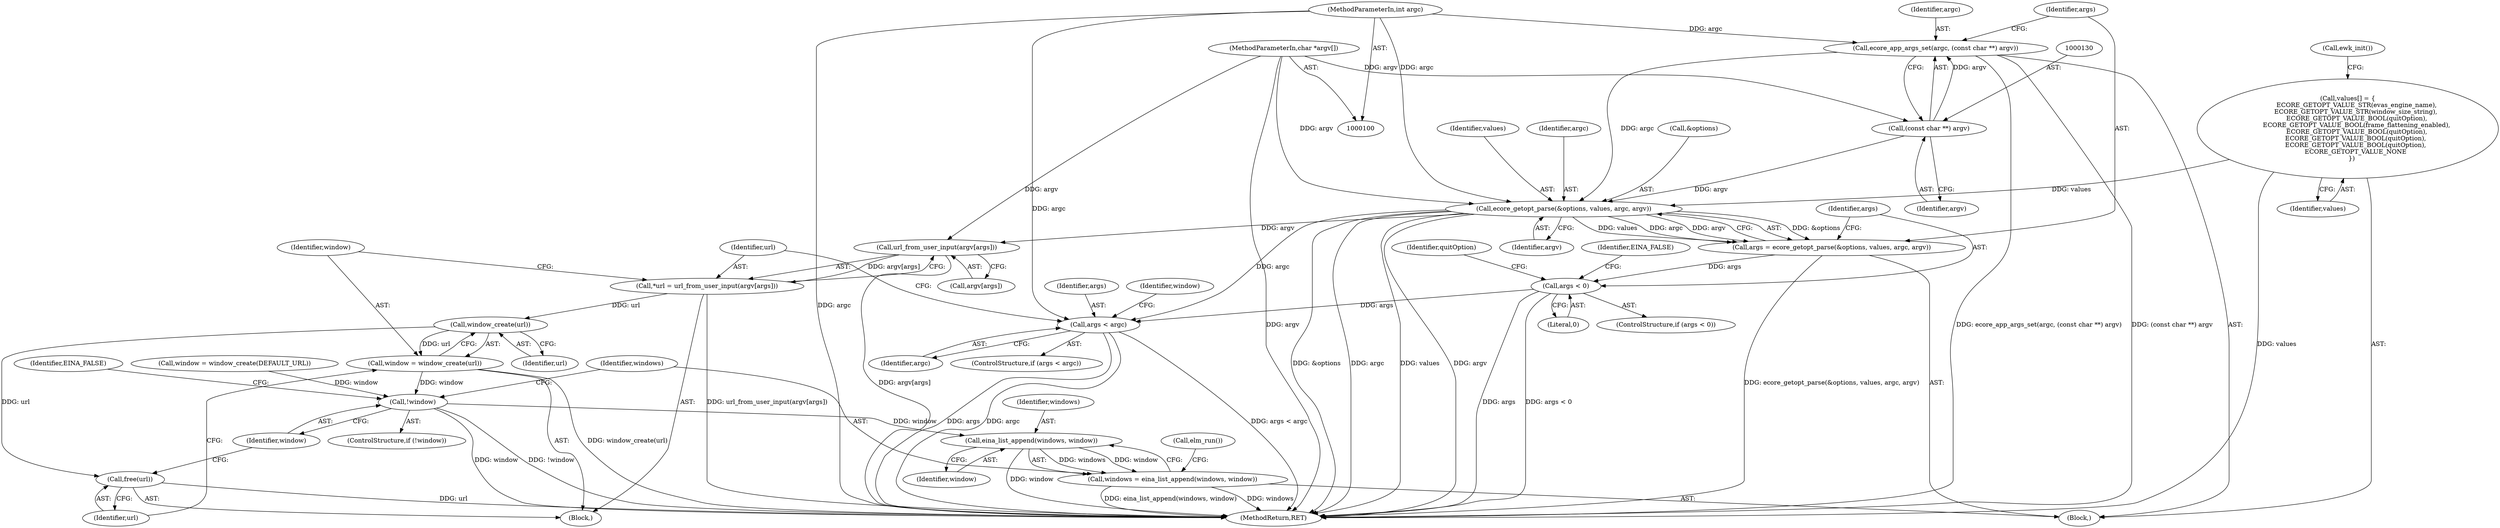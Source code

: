 digraph "0_Chrome_46afbe7f7f55280947e9c06c429a68983ba9d8dd@API" {
"1000134" [label="(Call,ecore_getopt_parse(&options, values, argc, argv))"];
"1000118" [label="(Call,values[] = {\n         ECORE_GETOPT_VALUE_STR(evas_engine_name),\n        ECORE_GETOPT_VALUE_STR(window_size_string),\n         ECORE_GETOPT_VALUE_BOOL(quitOption),\n         ECORE_GETOPT_VALUE_BOOL(frame_flattening_enabled),\n         ECORE_GETOPT_VALUE_BOOL(quitOption),\n        ECORE_GETOPT_VALUE_BOOL(quitOption),\n        ECORE_GETOPT_VALUE_BOOL(quitOption),\n        ECORE_GETOPT_VALUE_NONE\n    })"];
"1000127" [label="(Call,ecore_app_args_set(argc, (const char **) argv))"];
"1000101" [label="(MethodParameterIn,int argc)"];
"1000129" [label="(Call,(const char **) argv)"];
"1000102" [label="(MethodParameterIn,char *argv[])"];
"1000132" [label="(Call,args = ecore_getopt_parse(&options, values, argc, argv))"];
"1000141" [label="(Call,args < 0)"];
"1000181" [label="(Call,args < argc)"];
"1000188" [label="(Call,url_from_user_input(argv[args]))"];
"1000186" [label="(Call,*url = url_from_user_input(argv[args]))"];
"1000194" [label="(Call,window_create(url))"];
"1000192" [label="(Call,window = window_create(url))"];
"1000204" [label="(Call,!window)"];
"1000212" [label="(Call,eina_list_append(windows, window))"];
"1000210" [label="(Call,windows = eina_list_append(windows, window))"];
"1000196" [label="(Call,free(url))"];
"1000203" [label="(ControlStructure,if (!window))"];
"1000183" [label="(Identifier,argc)"];
"1000193" [label="(Identifier,window)"];
"1000186" [label="(Call,*url = url_from_user_input(argv[args]))"];
"1000142" [label="(Identifier,args)"];
"1000197" [label="(Identifier,url)"];
"1000103" [label="(Block,)"];
"1000205" [label="(Identifier,window)"];
"1000127" [label="(Call,ecore_app_args_set(argc, (const char **) argv))"];
"1000210" [label="(Call,windows = eina_list_append(windows, window))"];
"1000134" [label="(Call,ecore_getopt_parse(&options, values, argc, argv))"];
"1000137" [label="(Identifier,values)"];
"1000180" [label="(ControlStructure,if (args < argc))"];
"1000149" [label="(Identifier,quitOption)"];
"1000138" [label="(Identifier,argc)"];
"1000133" [label="(Identifier,args)"];
"1000192" [label="(Call,window = window_create(url))"];
"1000204" [label="(Call,!window)"];
"1000213" [label="(Identifier,windows)"];
"1000143" [label="(Literal,0)"];
"1000101" [label="(MethodParameterIn,int argc)"];
"1000194" [label="(Call,window_create(url))"];
"1000131" [label="(Identifier,argv)"];
"1000215" [label="(Call,elm_run())"];
"1000132" [label="(Call,args = ecore_getopt_parse(&options, values, argc, argv))"];
"1000102" [label="(MethodParameterIn,char *argv[])"];
"1000189" [label="(Call,argv[args])"];
"1000184" [label="(Block,)"];
"1000129" [label="(Call,(const char **) argv)"];
"1000200" [label="(Identifier,window)"];
"1000135" [label="(Call,&options)"];
"1000139" [label="(Identifier,argv)"];
"1000146" [label="(Identifier,EINA_FALSE)"];
"1000199" [label="(Call,window = window_create(DEFAULT_URL))"];
"1000208" [label="(Identifier,EINA_FALSE)"];
"1000119" [label="(Identifier,values)"];
"1000195" [label="(Identifier,url)"];
"1000212" [label="(Call,eina_list_append(windows, window))"];
"1000128" [label="(Identifier,argc)"];
"1000220" [label="(MethodReturn,RET)"];
"1000188" [label="(Call,url_from_user_input(argv[args]))"];
"1000182" [label="(Identifier,args)"];
"1000211" [label="(Identifier,windows)"];
"1000122" [label="(Call,ewk_init())"];
"1000140" [label="(ControlStructure,if (args < 0))"];
"1000181" [label="(Call,args < argc)"];
"1000214" [label="(Identifier,window)"];
"1000141" [label="(Call,args < 0)"];
"1000187" [label="(Identifier,url)"];
"1000118" [label="(Call,values[] = {\n         ECORE_GETOPT_VALUE_STR(evas_engine_name),\n        ECORE_GETOPT_VALUE_STR(window_size_string),\n         ECORE_GETOPT_VALUE_BOOL(quitOption),\n         ECORE_GETOPT_VALUE_BOOL(frame_flattening_enabled),\n         ECORE_GETOPT_VALUE_BOOL(quitOption),\n        ECORE_GETOPT_VALUE_BOOL(quitOption),\n        ECORE_GETOPT_VALUE_BOOL(quitOption),\n        ECORE_GETOPT_VALUE_NONE\n    })"];
"1000196" [label="(Call,free(url))"];
"1000134" -> "1000132"  [label="AST: "];
"1000134" -> "1000139"  [label="CFG: "];
"1000135" -> "1000134"  [label="AST: "];
"1000137" -> "1000134"  [label="AST: "];
"1000138" -> "1000134"  [label="AST: "];
"1000139" -> "1000134"  [label="AST: "];
"1000132" -> "1000134"  [label="CFG: "];
"1000134" -> "1000220"  [label="DDG: argv"];
"1000134" -> "1000220"  [label="DDG: &options"];
"1000134" -> "1000220"  [label="DDG: argc"];
"1000134" -> "1000220"  [label="DDG: values"];
"1000134" -> "1000132"  [label="DDG: &options"];
"1000134" -> "1000132"  [label="DDG: values"];
"1000134" -> "1000132"  [label="DDG: argc"];
"1000134" -> "1000132"  [label="DDG: argv"];
"1000118" -> "1000134"  [label="DDG: values"];
"1000127" -> "1000134"  [label="DDG: argc"];
"1000101" -> "1000134"  [label="DDG: argc"];
"1000129" -> "1000134"  [label="DDG: argv"];
"1000102" -> "1000134"  [label="DDG: argv"];
"1000134" -> "1000181"  [label="DDG: argc"];
"1000134" -> "1000188"  [label="DDG: argv"];
"1000118" -> "1000103"  [label="AST: "];
"1000118" -> "1000119"  [label="CFG: "];
"1000119" -> "1000118"  [label="AST: "];
"1000122" -> "1000118"  [label="CFG: "];
"1000118" -> "1000220"  [label="DDG: values"];
"1000127" -> "1000103"  [label="AST: "];
"1000127" -> "1000129"  [label="CFG: "];
"1000128" -> "1000127"  [label="AST: "];
"1000129" -> "1000127"  [label="AST: "];
"1000133" -> "1000127"  [label="CFG: "];
"1000127" -> "1000220"  [label="DDG: (const char **) argv"];
"1000127" -> "1000220"  [label="DDG: ecore_app_args_set(argc, (const char **) argv)"];
"1000101" -> "1000127"  [label="DDG: argc"];
"1000129" -> "1000127"  [label="DDG: argv"];
"1000101" -> "1000100"  [label="AST: "];
"1000101" -> "1000220"  [label="DDG: argc"];
"1000101" -> "1000181"  [label="DDG: argc"];
"1000129" -> "1000131"  [label="CFG: "];
"1000130" -> "1000129"  [label="AST: "];
"1000131" -> "1000129"  [label="AST: "];
"1000102" -> "1000129"  [label="DDG: argv"];
"1000102" -> "1000100"  [label="AST: "];
"1000102" -> "1000220"  [label="DDG: argv"];
"1000102" -> "1000188"  [label="DDG: argv"];
"1000132" -> "1000103"  [label="AST: "];
"1000133" -> "1000132"  [label="AST: "];
"1000142" -> "1000132"  [label="CFG: "];
"1000132" -> "1000220"  [label="DDG: ecore_getopt_parse(&options, values, argc, argv)"];
"1000132" -> "1000141"  [label="DDG: args"];
"1000141" -> "1000140"  [label="AST: "];
"1000141" -> "1000143"  [label="CFG: "];
"1000142" -> "1000141"  [label="AST: "];
"1000143" -> "1000141"  [label="AST: "];
"1000146" -> "1000141"  [label="CFG: "];
"1000149" -> "1000141"  [label="CFG: "];
"1000141" -> "1000220"  [label="DDG: args"];
"1000141" -> "1000220"  [label="DDG: args < 0"];
"1000141" -> "1000181"  [label="DDG: args"];
"1000181" -> "1000180"  [label="AST: "];
"1000181" -> "1000183"  [label="CFG: "];
"1000182" -> "1000181"  [label="AST: "];
"1000183" -> "1000181"  [label="AST: "];
"1000187" -> "1000181"  [label="CFG: "];
"1000200" -> "1000181"  [label="CFG: "];
"1000181" -> "1000220"  [label="DDG: args < argc"];
"1000181" -> "1000220"  [label="DDG: args"];
"1000181" -> "1000220"  [label="DDG: argc"];
"1000188" -> "1000186"  [label="AST: "];
"1000188" -> "1000189"  [label="CFG: "];
"1000189" -> "1000188"  [label="AST: "];
"1000186" -> "1000188"  [label="CFG: "];
"1000188" -> "1000220"  [label="DDG: argv[args]"];
"1000188" -> "1000186"  [label="DDG: argv[args]"];
"1000186" -> "1000184"  [label="AST: "];
"1000187" -> "1000186"  [label="AST: "];
"1000193" -> "1000186"  [label="CFG: "];
"1000186" -> "1000220"  [label="DDG: url_from_user_input(argv[args])"];
"1000186" -> "1000194"  [label="DDG: url"];
"1000194" -> "1000192"  [label="AST: "];
"1000194" -> "1000195"  [label="CFG: "];
"1000195" -> "1000194"  [label="AST: "];
"1000192" -> "1000194"  [label="CFG: "];
"1000194" -> "1000192"  [label="DDG: url"];
"1000194" -> "1000196"  [label="DDG: url"];
"1000192" -> "1000184"  [label="AST: "];
"1000193" -> "1000192"  [label="AST: "];
"1000197" -> "1000192"  [label="CFG: "];
"1000192" -> "1000220"  [label="DDG: window_create(url)"];
"1000192" -> "1000204"  [label="DDG: window"];
"1000204" -> "1000203"  [label="AST: "];
"1000204" -> "1000205"  [label="CFG: "];
"1000205" -> "1000204"  [label="AST: "];
"1000208" -> "1000204"  [label="CFG: "];
"1000211" -> "1000204"  [label="CFG: "];
"1000204" -> "1000220"  [label="DDG: window"];
"1000204" -> "1000220"  [label="DDG: !window"];
"1000199" -> "1000204"  [label="DDG: window"];
"1000204" -> "1000212"  [label="DDG: window"];
"1000212" -> "1000210"  [label="AST: "];
"1000212" -> "1000214"  [label="CFG: "];
"1000213" -> "1000212"  [label="AST: "];
"1000214" -> "1000212"  [label="AST: "];
"1000210" -> "1000212"  [label="CFG: "];
"1000212" -> "1000220"  [label="DDG: window"];
"1000212" -> "1000210"  [label="DDG: windows"];
"1000212" -> "1000210"  [label="DDG: window"];
"1000210" -> "1000103"  [label="AST: "];
"1000211" -> "1000210"  [label="AST: "];
"1000215" -> "1000210"  [label="CFG: "];
"1000210" -> "1000220"  [label="DDG: eina_list_append(windows, window)"];
"1000210" -> "1000220"  [label="DDG: windows"];
"1000196" -> "1000184"  [label="AST: "];
"1000196" -> "1000197"  [label="CFG: "];
"1000197" -> "1000196"  [label="AST: "];
"1000205" -> "1000196"  [label="CFG: "];
"1000196" -> "1000220"  [label="DDG: url"];
}
